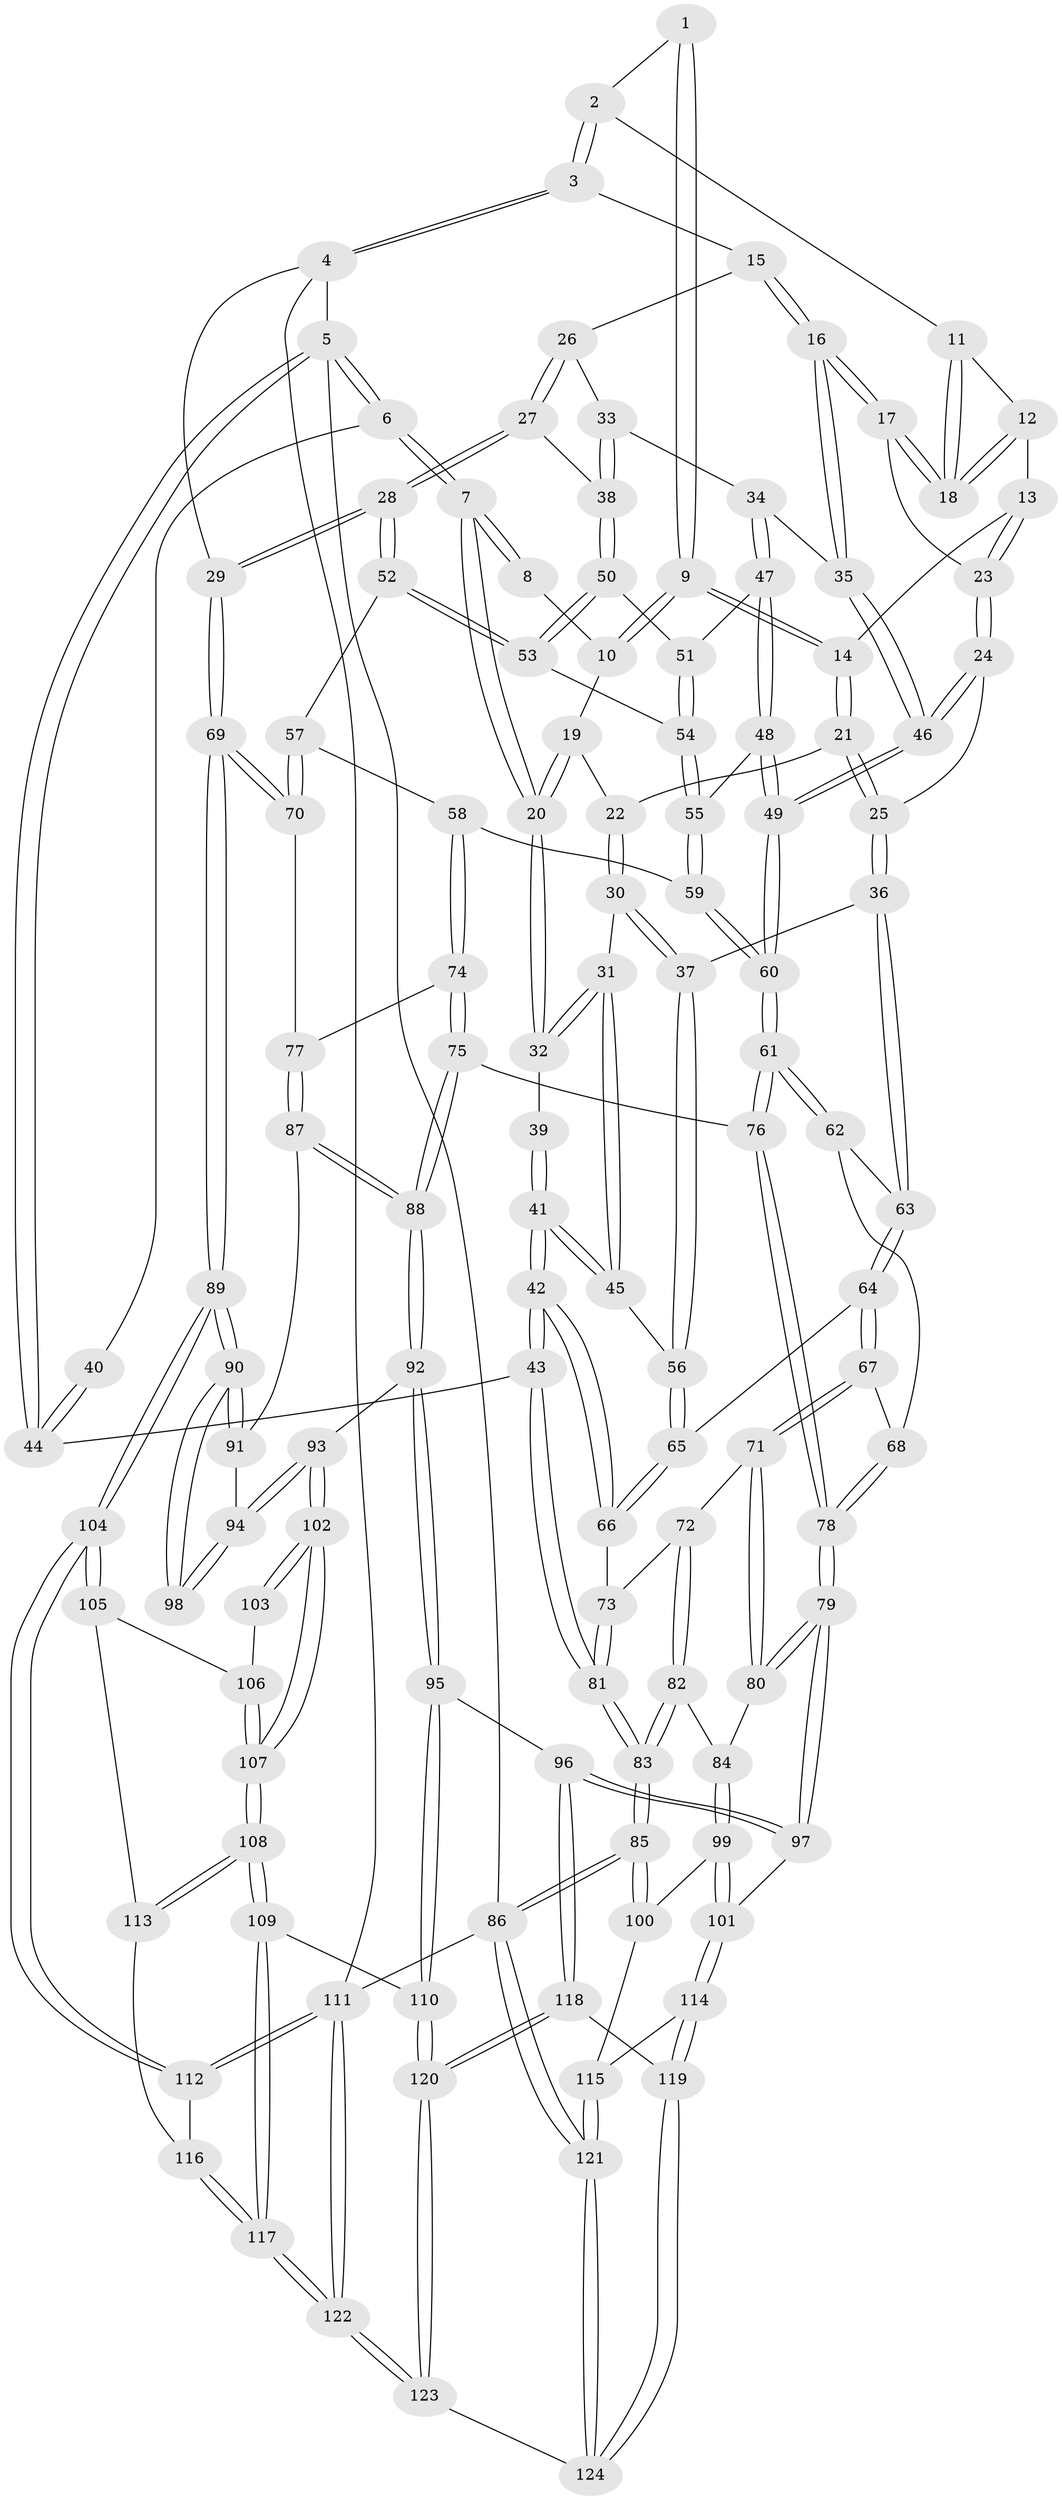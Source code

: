 // Generated by graph-tools (version 1.1) at 2025/51/03/09/25 03:51:03]
// undirected, 124 vertices, 307 edges
graph export_dot {
graph [start="1"]
  node [color=gray90,style=filled];
  1 [pos="+0.5859848106601624+0"];
  2 [pos="+0.6473042969593393+0"];
  3 [pos="+0.7695888325598137+0"];
  4 [pos="+1+0"];
  5 [pos="+0+0"];
  6 [pos="+0+0"];
  7 [pos="+0+0"];
  8 [pos="+0.21082149622739854+0"];
  9 [pos="+0.4357279886411963+0.08902386623443387"];
  10 [pos="+0.26760685151592856+0"];
  11 [pos="+0.5749723795877777+0.04304983151819858"];
  12 [pos="+0.49359523514087067+0.11725724112394656"];
  13 [pos="+0.48139887036658735+0.12123989183436805"];
  14 [pos="+0.4397146424885022+0.10631505517560987"];
  15 [pos="+0.7884147956002961+0"];
  16 [pos="+0.6984478098539062+0.18020555356271747"];
  17 [pos="+0.5956005043868494+0.15546242206230743"];
  18 [pos="+0.5870421228962877+0.14132614480094685"];
  19 [pos="+0.2587874025168962+0.048876780848556955"];
  20 [pos="+0.14270228197287158+0.14967379181606066"];
  21 [pos="+0.4012466440677481+0.15673069947411192"];
  22 [pos="+0.2970893118305803+0.14160829342253567"];
  23 [pos="+0.52336518502765+0.2169960658449416"];
  24 [pos="+0.49935461520153335+0.29977952358763654"];
  25 [pos="+0.42586266813866624+0.30676982170145106"];
  26 [pos="+0.8805366438722492+0.1144777600995282"];
  27 [pos="+1+0.18309756626902804"];
  28 [pos="+1+0.2646873481704166"];
  29 [pos="+1+0.2646529577240295"];
  30 [pos="+0.2639522883751573+0.2390328337031825"];
  31 [pos="+0.15339543598609215+0.20541994358595866"];
  32 [pos="+0.1343451654340719+0.18838212301865315"];
  33 [pos="+0.848455683278524+0.20781563162827404"];
  34 [pos="+0.7542886530379858+0.23159504330810832"];
  35 [pos="+0.6985811762729671+0.1814106362688452"];
  36 [pos="+0.40806786632649733+0.3181410581170926"];
  37 [pos="+0.2892984247583039+0.28840500539193475"];
  38 [pos="+0.8644782231433965+0.25638992724780624"];
  39 [pos="+0.09443388712879727+0.20027073681559038"];
  40 [pos="+0.07253948133078351+0.18901275220027447"];
  41 [pos="+0.0077311011714889955+0.34861446735681423"];
  42 [pos="+0+0.4042689062310341"];
  43 [pos="+0+0.4273846410996457"];
  44 [pos="+0+0.21867347597866205"];
  45 [pos="+0.14476426244073765+0.341144398695973"];
  46 [pos="+0.6003276797370201+0.34918863812572776"];
  47 [pos="+0.7673791417715966+0.2569886116376135"];
  48 [pos="+0.7459694232104882+0.3196521067217837"];
  49 [pos="+0.6092668557206008+0.36494277060982594"];
  50 [pos="+0.8574003868178601+0.289052532205593"];
  51 [pos="+0.8064695451900017+0.27840986009716584"];
  52 [pos="+0.9248315576926018+0.36694655686797273"];
  53 [pos="+0.8728316430409087+0.3143999654526795"];
  54 [pos="+0.7860411004133402+0.34396997835651144"];
  55 [pos="+0.7788795528494783+0.3505215048631212"];
  56 [pos="+0.20743478463911943+0.3735833587256095"];
  57 [pos="+0.9161817595983212+0.379003484919635"];
  58 [pos="+0.8031331214846616+0.43594249254688033"];
  59 [pos="+0.7856601546828251+0.42663240495122057"];
  60 [pos="+0.6246587327293993+0.423157030127306"];
  61 [pos="+0.5940273074234038+0.5303542856678136"];
  62 [pos="+0.40065250947235803+0.38160720467716913"];
  63 [pos="+0.40123955574610565+0.3620542404239261"];
  64 [pos="+0.2501362902999293+0.42989565997981893"];
  65 [pos="+0.20870241412031346+0.3914567766107042"];
  66 [pos="+0.16135861956335104+0.4533710069236774"];
  67 [pos="+0.2703177758163976+0.45940425495317155"];
  68 [pos="+0.38271526010041323+0.45275531283251547"];
  69 [pos="+1+0.683776198502768"];
  70 [pos="+0.9425924685778219+0.5875512559829901"];
  71 [pos="+0.2538978968879332+0.562848267613235"];
  72 [pos="+0.19852536908691792+0.5594215370766447"];
  73 [pos="+0.16188869054219884+0.5155544269626404"];
  74 [pos="+0.8150600343783189+0.5288842962184567"];
  75 [pos="+0.6252217489756563+0.6231136022370762"];
  76 [pos="+0.5839069039159736+0.6042280549794131"];
  77 [pos="+0.9122007759277793+0.5896581756333791"];
  78 [pos="+0.43776513230346314+0.6645074444193065"];
  79 [pos="+0.43468367048904655+0.6674997853915737"];
  80 [pos="+0.3673697546302673+0.6465063764347724"];
  81 [pos="+0+0.5621756391091888"];
  82 [pos="+0.10909744492680305+0.6657438166156612"];
  83 [pos="+0+0.5872319762217919"];
  84 [pos="+0.14661685017317186+0.7128047393314169"];
  85 [pos="+0+1"];
  86 [pos="+0+1"];
  87 [pos="+0.847130854535979+0.6570175702249191"];
  88 [pos="+0.65152416867493+0.6509318935363997"];
  89 [pos="+1+0.7577504596587437"];
  90 [pos="+0.9354396303372146+0.75795264646774"];
  91 [pos="+0.8453012296370775+0.691859406641885"];
  92 [pos="+0.6975081401836009+0.7457997017585858"];
  93 [pos="+0.8026860990513459+0.7637941566681303"];
  94 [pos="+0.8199927141547398+0.7500212570340256"];
  95 [pos="+0.680365612808314+0.8542491410243839"];
  96 [pos="+0.6543775343202282+0.8648542675652973"];
  97 [pos="+0.4339731476653356+0.6723599939352746"];
  98 [pos="+0.8992708940852259+0.7685963647650711"];
  99 [pos="+0.15153557553758681+0.7662250560207586"];
  100 [pos="+0.1461184062686439+0.7959512046740701"];
  101 [pos="+0.41242162949800903+0.7600670107580386"];
  102 [pos="+0.8256315664212569+0.8248790682111476"];
  103 [pos="+0.8932811359028169+0.7773803875719413"];
  104 [pos="+1+0.7988894371506676"];
  105 [pos="+0.8799678096746232+0.8417065990940374"];
  106 [pos="+0.8752476378869788+0.8399798301442851"];
  107 [pos="+0.8279011901116111+0.8385245689629826"];
  108 [pos="+0.788295495591264+0.9080767598805826"];
  109 [pos="+0.785031825942938+0.9114319147535737"];
  110 [pos="+0.7374738312819563+0.8999822005060265"];
  111 [pos="+1+1"];
  112 [pos="+1+0.8098057678004414"];
  113 [pos="+0.8921371231822477+0.8965447594749008"];
  114 [pos="+0.4050011786163192+0.8320640438859526"];
  115 [pos="+0.24003243790632844+0.8709973157616173"];
  116 [pos="+0.9040671421157301+0.9025206471937383"];
  117 [pos="+0.856337392574564+1"];
  118 [pos="+0.6085240432812813+0.8971820572059561"];
  119 [pos="+0.41156391220534133+0.8482050860669644"];
  120 [pos="+0.5985138101914304+1"];
  121 [pos="+0+1"];
  122 [pos="+0.9381097202806549+1"];
  123 [pos="+0.5900027231281635+1"];
  124 [pos="+0.4087313776952423+1"];
  1 -- 2;
  1 -- 9;
  1 -- 9;
  2 -- 3;
  2 -- 3;
  2 -- 11;
  3 -- 4;
  3 -- 4;
  3 -- 15;
  4 -- 5;
  4 -- 29;
  4 -- 111;
  5 -- 6;
  5 -- 6;
  5 -- 44;
  5 -- 44;
  5 -- 86;
  6 -- 7;
  6 -- 7;
  6 -- 40;
  7 -- 8;
  7 -- 8;
  7 -- 20;
  7 -- 20;
  8 -- 10;
  9 -- 10;
  9 -- 10;
  9 -- 14;
  9 -- 14;
  10 -- 19;
  11 -- 12;
  11 -- 18;
  11 -- 18;
  12 -- 13;
  12 -- 18;
  12 -- 18;
  13 -- 14;
  13 -- 23;
  13 -- 23;
  14 -- 21;
  14 -- 21;
  15 -- 16;
  15 -- 16;
  15 -- 26;
  16 -- 17;
  16 -- 17;
  16 -- 35;
  16 -- 35;
  17 -- 18;
  17 -- 18;
  17 -- 23;
  19 -- 20;
  19 -- 20;
  19 -- 22;
  20 -- 32;
  20 -- 32;
  21 -- 22;
  21 -- 25;
  21 -- 25;
  22 -- 30;
  22 -- 30;
  23 -- 24;
  23 -- 24;
  24 -- 25;
  24 -- 46;
  24 -- 46;
  25 -- 36;
  25 -- 36;
  26 -- 27;
  26 -- 27;
  26 -- 33;
  27 -- 28;
  27 -- 28;
  27 -- 38;
  28 -- 29;
  28 -- 29;
  28 -- 52;
  28 -- 52;
  29 -- 69;
  29 -- 69;
  30 -- 31;
  30 -- 37;
  30 -- 37;
  31 -- 32;
  31 -- 32;
  31 -- 45;
  31 -- 45;
  32 -- 39;
  33 -- 34;
  33 -- 38;
  33 -- 38;
  34 -- 35;
  34 -- 47;
  34 -- 47;
  35 -- 46;
  35 -- 46;
  36 -- 37;
  36 -- 63;
  36 -- 63;
  37 -- 56;
  37 -- 56;
  38 -- 50;
  38 -- 50;
  39 -- 41;
  39 -- 41;
  40 -- 44;
  40 -- 44;
  41 -- 42;
  41 -- 42;
  41 -- 45;
  41 -- 45;
  42 -- 43;
  42 -- 43;
  42 -- 66;
  42 -- 66;
  43 -- 44;
  43 -- 81;
  43 -- 81;
  45 -- 56;
  46 -- 49;
  46 -- 49;
  47 -- 48;
  47 -- 48;
  47 -- 51;
  48 -- 49;
  48 -- 49;
  48 -- 55;
  49 -- 60;
  49 -- 60;
  50 -- 51;
  50 -- 53;
  50 -- 53;
  51 -- 54;
  51 -- 54;
  52 -- 53;
  52 -- 53;
  52 -- 57;
  53 -- 54;
  54 -- 55;
  54 -- 55;
  55 -- 59;
  55 -- 59;
  56 -- 65;
  56 -- 65;
  57 -- 58;
  57 -- 70;
  57 -- 70;
  58 -- 59;
  58 -- 74;
  58 -- 74;
  59 -- 60;
  59 -- 60;
  60 -- 61;
  60 -- 61;
  61 -- 62;
  61 -- 62;
  61 -- 76;
  61 -- 76;
  62 -- 63;
  62 -- 68;
  63 -- 64;
  63 -- 64;
  64 -- 65;
  64 -- 67;
  64 -- 67;
  65 -- 66;
  65 -- 66;
  66 -- 73;
  67 -- 68;
  67 -- 71;
  67 -- 71;
  68 -- 78;
  68 -- 78;
  69 -- 70;
  69 -- 70;
  69 -- 89;
  69 -- 89;
  70 -- 77;
  71 -- 72;
  71 -- 80;
  71 -- 80;
  72 -- 73;
  72 -- 82;
  72 -- 82;
  73 -- 81;
  73 -- 81;
  74 -- 75;
  74 -- 75;
  74 -- 77;
  75 -- 76;
  75 -- 88;
  75 -- 88;
  76 -- 78;
  76 -- 78;
  77 -- 87;
  77 -- 87;
  78 -- 79;
  78 -- 79;
  79 -- 80;
  79 -- 80;
  79 -- 97;
  79 -- 97;
  80 -- 84;
  81 -- 83;
  81 -- 83;
  82 -- 83;
  82 -- 83;
  82 -- 84;
  83 -- 85;
  83 -- 85;
  84 -- 99;
  84 -- 99;
  85 -- 86;
  85 -- 86;
  85 -- 100;
  85 -- 100;
  86 -- 121;
  86 -- 121;
  86 -- 111;
  87 -- 88;
  87 -- 88;
  87 -- 91;
  88 -- 92;
  88 -- 92;
  89 -- 90;
  89 -- 90;
  89 -- 104;
  89 -- 104;
  90 -- 91;
  90 -- 91;
  90 -- 98;
  90 -- 98;
  91 -- 94;
  92 -- 93;
  92 -- 95;
  92 -- 95;
  93 -- 94;
  93 -- 94;
  93 -- 102;
  93 -- 102;
  94 -- 98;
  94 -- 98;
  95 -- 96;
  95 -- 110;
  95 -- 110;
  96 -- 97;
  96 -- 97;
  96 -- 118;
  96 -- 118;
  97 -- 101;
  99 -- 100;
  99 -- 101;
  99 -- 101;
  100 -- 115;
  101 -- 114;
  101 -- 114;
  102 -- 103;
  102 -- 103;
  102 -- 107;
  102 -- 107;
  103 -- 106;
  104 -- 105;
  104 -- 105;
  104 -- 112;
  104 -- 112;
  105 -- 106;
  105 -- 113;
  106 -- 107;
  106 -- 107;
  107 -- 108;
  107 -- 108;
  108 -- 109;
  108 -- 109;
  108 -- 113;
  108 -- 113;
  109 -- 110;
  109 -- 117;
  109 -- 117;
  110 -- 120;
  110 -- 120;
  111 -- 112;
  111 -- 112;
  111 -- 122;
  111 -- 122;
  112 -- 116;
  113 -- 116;
  114 -- 115;
  114 -- 119;
  114 -- 119;
  115 -- 121;
  115 -- 121;
  116 -- 117;
  116 -- 117;
  117 -- 122;
  117 -- 122;
  118 -- 119;
  118 -- 120;
  118 -- 120;
  119 -- 124;
  119 -- 124;
  120 -- 123;
  120 -- 123;
  121 -- 124;
  121 -- 124;
  122 -- 123;
  122 -- 123;
  123 -- 124;
}
